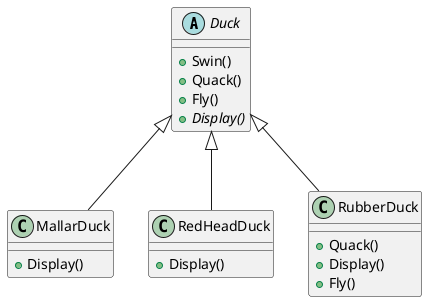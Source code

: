 @startuml Rubber Duck Cannot Fly
abstract class Duck{
    +Swin()
    +Quack()
    +Fly()
    {abstract} +Display()
}

class MallarDuck extends Duck{
    +Display() 
}

class RedHeadDuck extends Duck{
    +Display()
}

class RubberDuck extends Duck{
    +Quack()
    +Display()
    +Fly()
}
@enduml